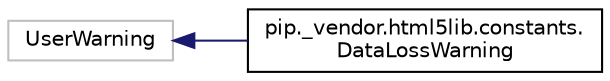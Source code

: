 digraph "Graphical Class Hierarchy"
{
  edge [fontname="Helvetica",fontsize="10",labelfontname="Helvetica",labelfontsize="10"];
  node [fontname="Helvetica",fontsize="10",shape=record];
  rankdir="LR";
  Node42 [label="UserWarning",height=0.2,width=0.4,color="grey75", fillcolor="white", style="filled"];
  Node42 -> Node0 [dir="back",color="midnightblue",fontsize="10",style="solid",fontname="Helvetica"];
  Node0 [label="pip._vendor.html5lib.constants.\lDataLossWarning",height=0.2,width=0.4,color="black", fillcolor="white", style="filled",URL="$classpip_1_1__vendor_1_1html5lib_1_1constants_1_1_data_loss_warning.html"];
}
